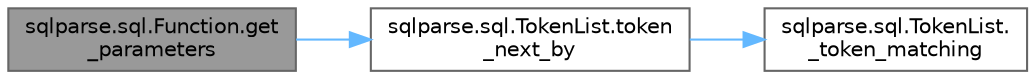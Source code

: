 digraph "sqlparse.sql.Function.get_parameters"
{
 // LATEX_PDF_SIZE
  bgcolor="transparent";
  edge [fontname=Helvetica,fontsize=10,labelfontname=Helvetica,labelfontsize=10];
  node [fontname=Helvetica,fontsize=10,shape=box,height=0.2,width=0.4];
  rankdir="LR";
  Node1 [id="Node000001",label="sqlparse.sql.Function.get\l_parameters",height=0.2,width=0.4,color="gray40", fillcolor="grey60", style="filled", fontcolor="black",tooltip=" "];
  Node1 -> Node2 [id="edge1_Node000001_Node000002",color="steelblue1",style="solid",tooltip=" "];
  Node2 [id="Node000002",label="sqlparse.sql.TokenList.token\l_next_by",height=0.2,width=0.4,color="grey40", fillcolor="white", style="filled",URL="$classsqlparse_1_1sql_1_1_token_list.html#acb7f06b0c3968bc76d455ab7ab5a5e9c",tooltip=" "];
  Node2 -> Node3 [id="edge2_Node000002_Node000003",color="steelblue1",style="solid",tooltip=" "];
  Node3 [id="Node000003",label="sqlparse.sql.TokenList.\l_token_matching",height=0.2,width=0.4,color="grey40", fillcolor="white", style="filled",URL="$classsqlparse_1_1sql_1_1_token_list.html#aacc350e74a48e538d5deeaeba4eb5ebd",tooltip=" "];
}
